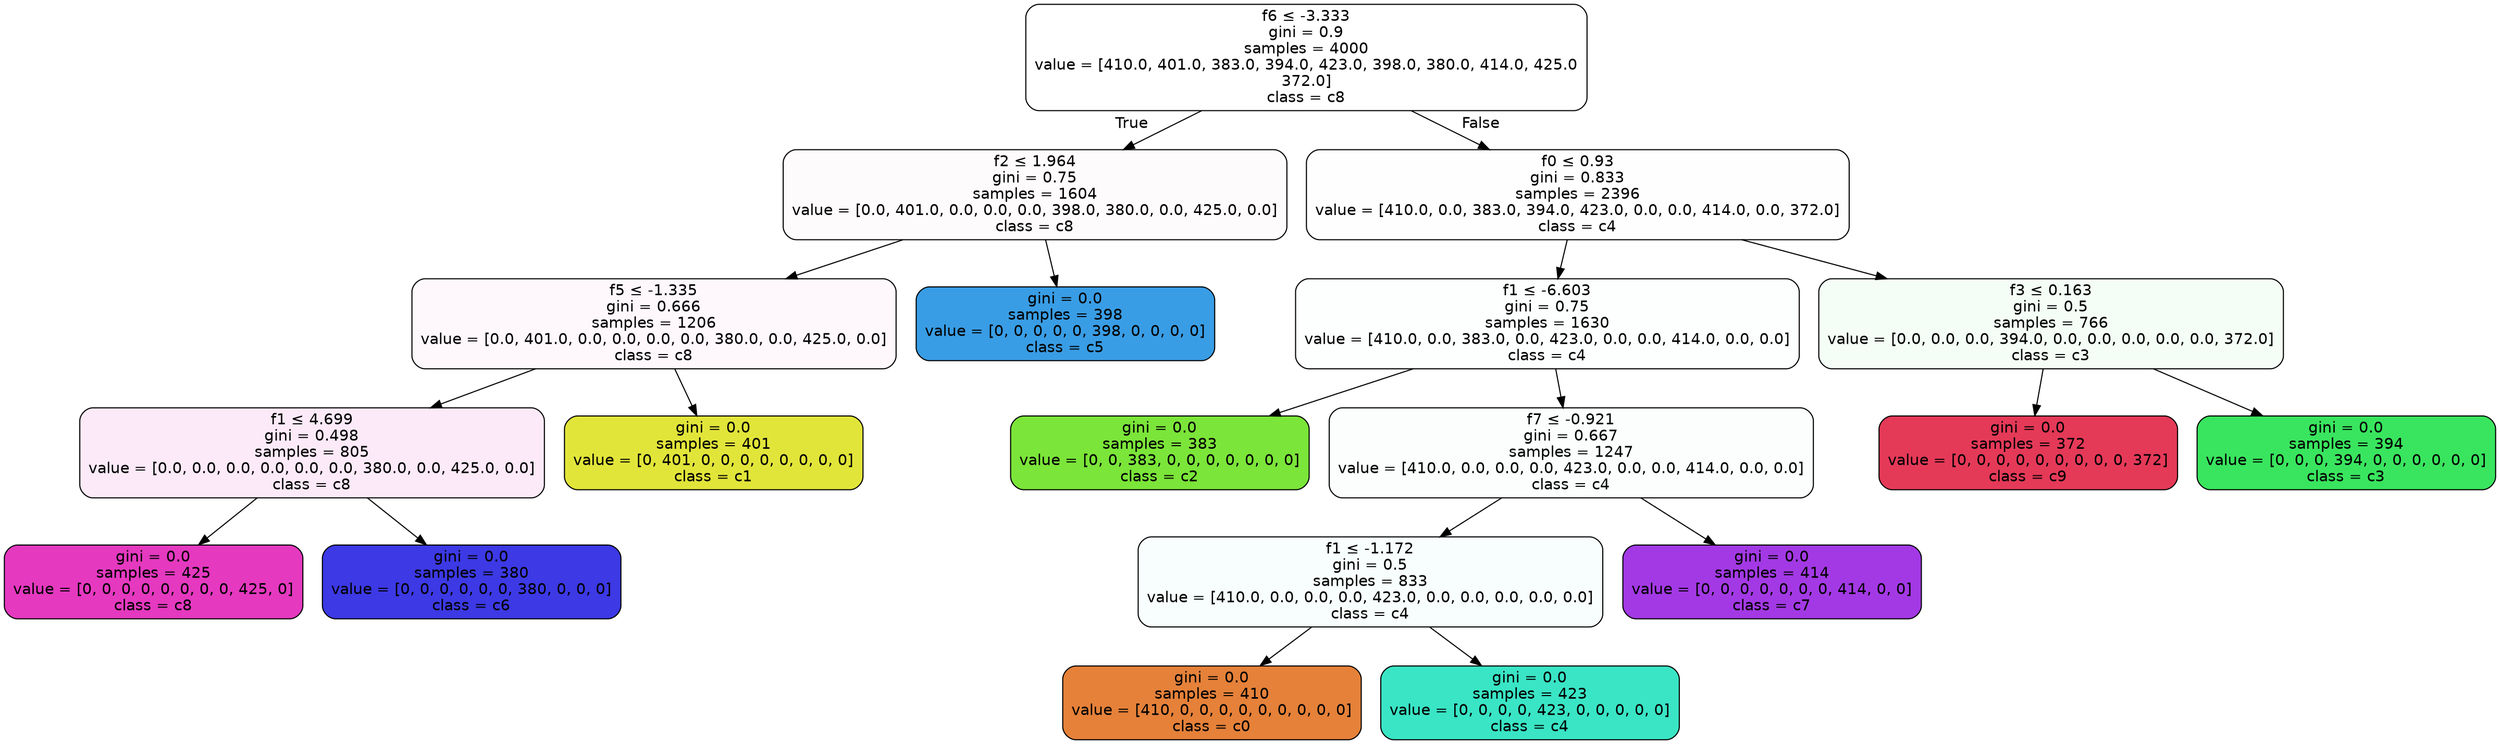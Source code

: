 digraph Tree {
node [shape=box, style="filled, rounded", color="black", fontname=helvetica] ;
edge [fontname=helvetica] ;
0 [label=<f6 &le; -3.333<br/>gini = 0.9<br/>samples = 4000<br/>value = [410.0, 401.0, 383.0, 394.0, 423.0, 398.0, 380.0, 414.0, 425.0<br/>372.0]<br/>class = c8>, fillcolor="#e539c000"] ;
1 [label=<f2 &le; 1.964<br/>gini = 0.75<br/>samples = 1604<br/>value = [0.0, 401.0, 0.0, 0.0, 0.0, 398.0, 380.0, 0.0, 425.0, 0.0]<br/>class = c8>, fillcolor="#e539c005"] ;
0 -> 1 [labeldistance=2.5, labelangle=45, headlabel="True"] ;
2 [label=<f5 &le; -1.335<br/>gini = 0.666<br/>samples = 1206<br/>value = [0.0, 401.0, 0.0, 0.0, 0.0, 0.0, 380.0, 0.0, 425.0, 0.0]<br/>class = c8>, fillcolor="#e539c008"] ;
1 -> 2 ;
3 [label=<f1 &le; 4.699<br/>gini = 0.498<br/>samples = 805<br/>value = [0.0, 0.0, 0.0, 0.0, 0.0, 0.0, 380.0, 0.0, 425.0, 0.0]<br/>class = c8>, fillcolor="#e539c01b"] ;
2 -> 3 ;
4 [label=<gini = 0.0<br/>samples = 425<br/>value = [0, 0, 0, 0, 0, 0, 0, 0, 425, 0]<br/>class = c8>, fillcolor="#e539c0ff"] ;
3 -> 4 ;
5 [label=<gini = 0.0<br/>samples = 380<br/>value = [0, 0, 0, 0, 0, 0, 380, 0, 0, 0]<br/>class = c6>, fillcolor="#3c39e5ff"] ;
3 -> 5 ;
6 [label=<gini = 0.0<br/>samples = 401<br/>value = [0, 401, 0, 0, 0, 0, 0, 0, 0, 0]<br/>class = c1>, fillcolor="#e2e539ff"] ;
2 -> 6 ;
7 [label=<gini = 0.0<br/>samples = 398<br/>value = [0, 0, 0, 0, 0, 398, 0, 0, 0, 0]<br/>class = c5>, fillcolor="#399de5ff"] ;
1 -> 7 ;
8 [label=<f0 &le; 0.93<br/>gini = 0.833<br/>samples = 2396<br/>value = [410.0, 0.0, 383.0, 394.0, 423.0, 0.0, 0.0, 414.0, 0.0, 372.0]<br/>class = c4>, fillcolor="#39e5c501"] ;
0 -> 8 [labeldistance=2.5, labelangle=-45, headlabel="False"] ;
9 [label=<f1 &le; -6.603<br/>gini = 0.75<br/>samples = 1630<br/>value = [410.0, 0.0, 383.0, 0.0, 423.0, 0.0, 0.0, 414.0, 0.0, 0.0]<br/>class = c4>, fillcolor="#39e5c502"] ;
8 -> 9 ;
10 [label=<gini = 0.0<br/>samples = 383<br/>value = [0, 0, 383, 0, 0, 0, 0, 0, 0, 0]<br/>class = c2>, fillcolor="#7be539ff"] ;
9 -> 10 ;
11 [label=<f7 &le; -0.921<br/>gini = 0.667<br/>samples = 1247<br/>value = [410.0, 0.0, 0.0, 0.0, 423.0, 0.0, 0.0, 414.0, 0.0, 0.0]<br/>class = c4>, fillcolor="#39e5c503"] ;
9 -> 11 ;
12 [label=<f1 &le; -1.172<br/>gini = 0.5<br/>samples = 833<br/>value = [410.0, 0.0, 0.0, 0.0, 423.0, 0.0, 0.0, 0.0, 0.0, 0.0]<br/>class = c4>, fillcolor="#39e5c508"] ;
11 -> 12 ;
13 [label=<gini = 0.0<br/>samples = 410<br/>value = [410, 0, 0, 0, 0, 0, 0, 0, 0, 0]<br/>class = c0>, fillcolor="#e58139ff"] ;
12 -> 13 ;
14 [label=<gini = 0.0<br/>samples = 423<br/>value = [0, 0, 0, 0, 423, 0, 0, 0, 0, 0]<br/>class = c4>, fillcolor="#39e5c5ff"] ;
12 -> 14 ;
15 [label=<gini = 0.0<br/>samples = 414<br/>value = [0, 0, 0, 0, 0, 0, 0, 414, 0, 0]<br/>class = c7>, fillcolor="#a339e5ff"] ;
11 -> 15 ;
16 [label=<f3 &le; 0.163<br/>gini = 0.5<br/>samples = 766<br/>value = [0.0, 0.0, 0.0, 394.0, 0.0, 0.0, 0.0, 0.0, 0.0, 372.0]<br/>class = c3>, fillcolor="#39e55e0e"] ;
8 -> 16 ;
17 [label=<gini = 0.0<br/>samples = 372<br/>value = [0, 0, 0, 0, 0, 0, 0, 0, 0, 372]<br/>class = c9>, fillcolor="#e53958ff"] ;
16 -> 17 ;
18 [label=<gini = 0.0<br/>samples = 394<br/>value = [0, 0, 0, 394, 0, 0, 0, 0, 0, 0]<br/>class = c3>, fillcolor="#39e55eff"] ;
16 -> 18 ;
}
